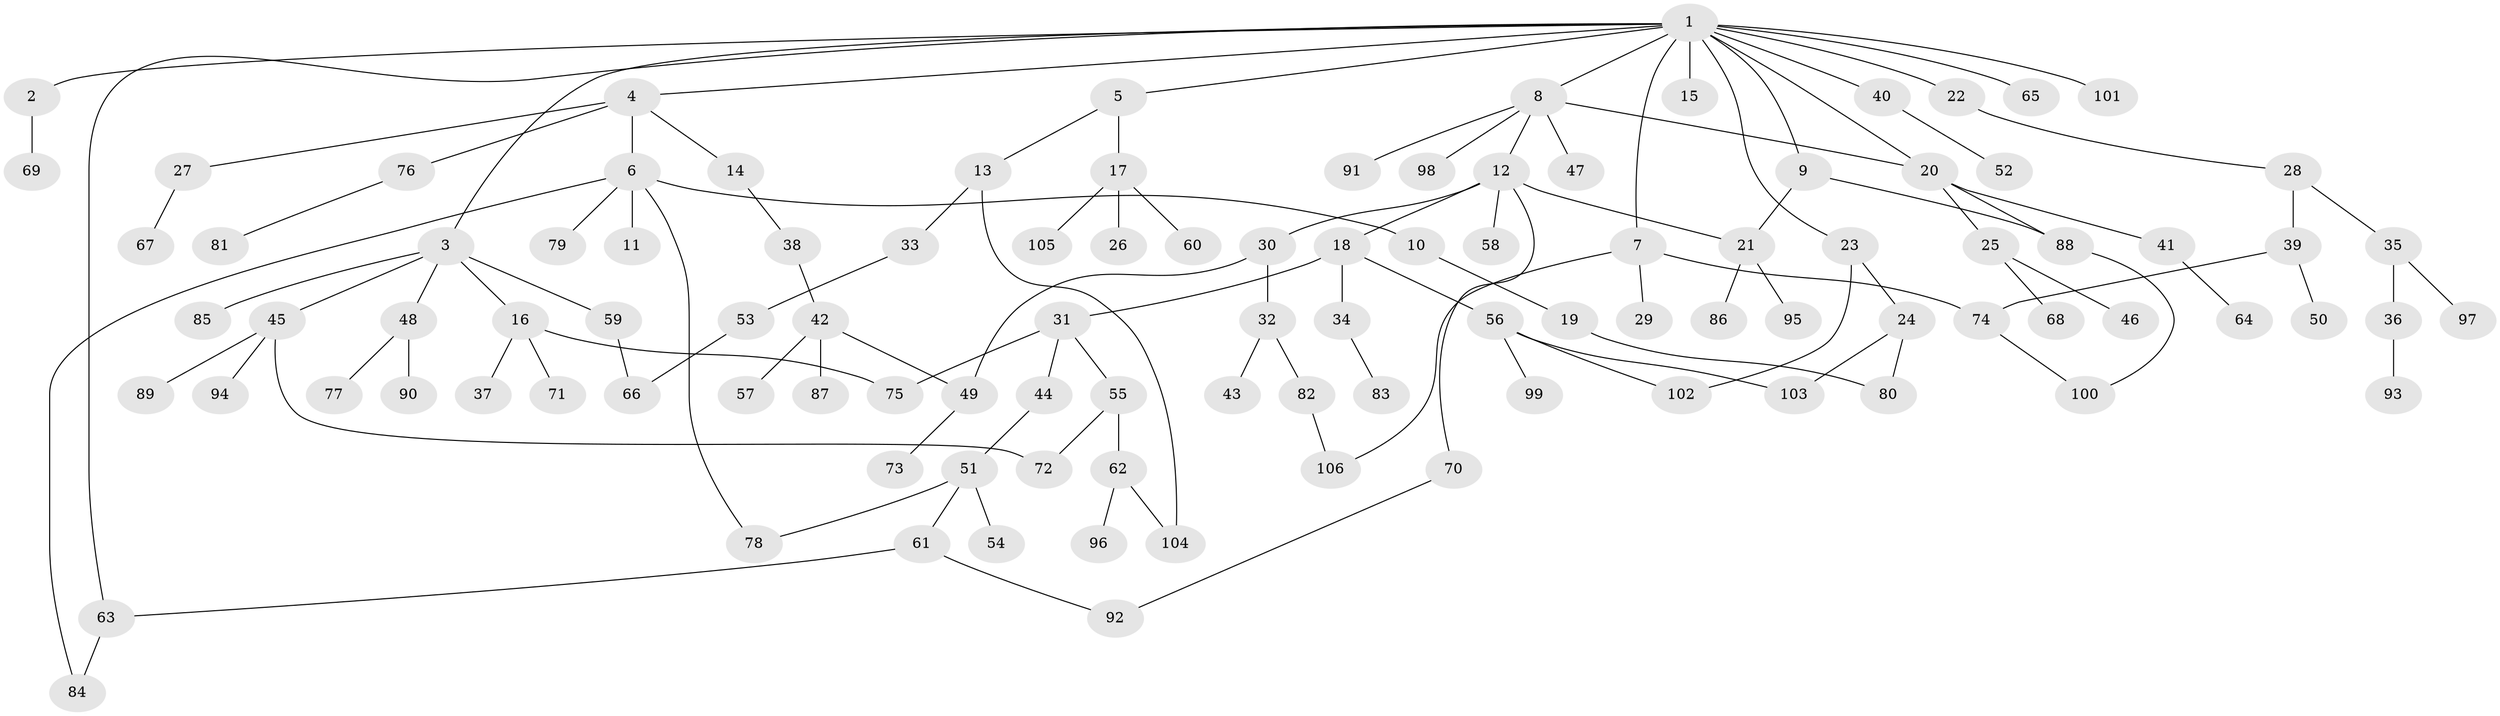 // Generated by graph-tools (version 1.1) at 2025/13/03/09/25 04:13:16]
// undirected, 106 vertices, 123 edges
graph export_dot {
graph [start="1"]
  node [color=gray90,style=filled];
  1;
  2;
  3;
  4;
  5;
  6;
  7;
  8;
  9;
  10;
  11;
  12;
  13;
  14;
  15;
  16;
  17;
  18;
  19;
  20;
  21;
  22;
  23;
  24;
  25;
  26;
  27;
  28;
  29;
  30;
  31;
  32;
  33;
  34;
  35;
  36;
  37;
  38;
  39;
  40;
  41;
  42;
  43;
  44;
  45;
  46;
  47;
  48;
  49;
  50;
  51;
  52;
  53;
  54;
  55;
  56;
  57;
  58;
  59;
  60;
  61;
  62;
  63;
  64;
  65;
  66;
  67;
  68;
  69;
  70;
  71;
  72;
  73;
  74;
  75;
  76;
  77;
  78;
  79;
  80;
  81;
  82;
  83;
  84;
  85;
  86;
  87;
  88;
  89;
  90;
  91;
  92;
  93;
  94;
  95;
  96;
  97;
  98;
  99;
  100;
  101;
  102;
  103;
  104;
  105;
  106;
  1 -- 2;
  1 -- 3;
  1 -- 4;
  1 -- 5;
  1 -- 7;
  1 -- 8;
  1 -- 9;
  1 -- 15;
  1 -- 22;
  1 -- 23;
  1 -- 40;
  1 -- 65;
  1 -- 101;
  1 -- 20;
  1 -- 63;
  2 -- 69;
  3 -- 16;
  3 -- 45;
  3 -- 48;
  3 -- 59;
  3 -- 85;
  4 -- 6;
  4 -- 14;
  4 -- 27;
  4 -- 76;
  5 -- 13;
  5 -- 17;
  6 -- 10;
  6 -- 11;
  6 -- 78;
  6 -- 79;
  6 -- 84;
  7 -- 29;
  7 -- 74;
  7 -- 106;
  8 -- 12;
  8 -- 20;
  8 -- 47;
  8 -- 91;
  8 -- 98;
  9 -- 21;
  9 -- 88;
  10 -- 19;
  12 -- 18;
  12 -- 30;
  12 -- 58;
  12 -- 70;
  12 -- 21;
  13 -- 33;
  13 -- 104;
  14 -- 38;
  16 -- 37;
  16 -- 71;
  16 -- 75;
  17 -- 26;
  17 -- 60;
  17 -- 105;
  18 -- 31;
  18 -- 34;
  18 -- 56;
  19 -- 80;
  20 -- 25;
  20 -- 41;
  20 -- 88;
  21 -- 86;
  21 -- 95;
  22 -- 28;
  23 -- 24;
  23 -- 102;
  24 -- 80;
  24 -- 103;
  25 -- 46;
  25 -- 68;
  27 -- 67;
  28 -- 35;
  28 -- 39;
  30 -- 32;
  30 -- 49;
  31 -- 44;
  31 -- 55;
  31 -- 75;
  32 -- 43;
  32 -- 82;
  33 -- 53;
  34 -- 83;
  35 -- 36;
  35 -- 97;
  36 -- 93;
  38 -- 42;
  39 -- 50;
  39 -- 74;
  40 -- 52;
  41 -- 64;
  42 -- 57;
  42 -- 87;
  42 -- 49;
  44 -- 51;
  45 -- 72;
  45 -- 89;
  45 -- 94;
  48 -- 77;
  48 -- 90;
  49 -- 73;
  51 -- 54;
  51 -- 61;
  51 -- 78;
  53 -- 66;
  55 -- 62;
  55 -- 72;
  56 -- 99;
  56 -- 102;
  56 -- 103;
  59 -- 66;
  61 -- 63;
  61 -- 92;
  62 -- 96;
  62 -- 104;
  63 -- 84;
  70 -- 92;
  74 -- 100;
  76 -- 81;
  82 -- 106;
  88 -- 100;
}
